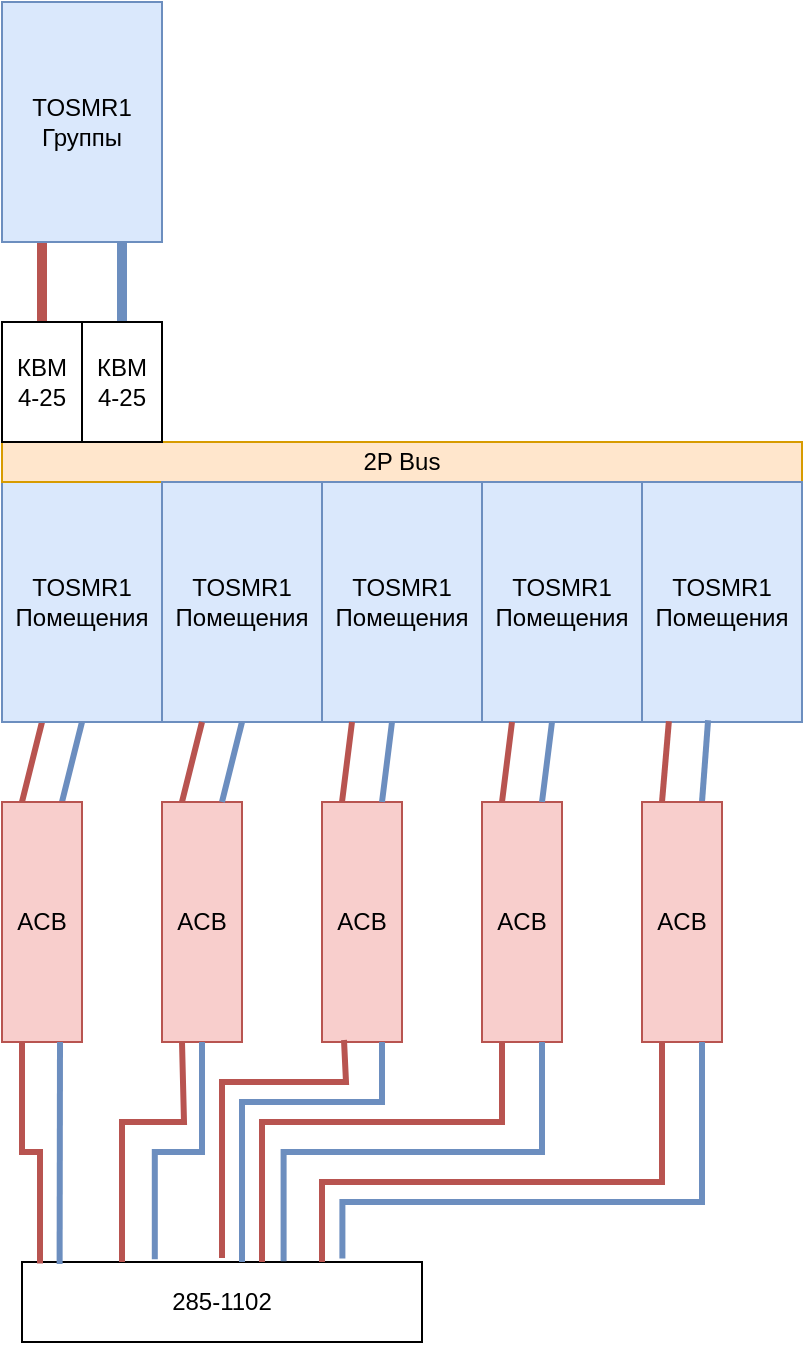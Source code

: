 <mxfile version="27.0.5">
  <diagram name="Страница — 1" id="Lk0OGgnOnNehuQ_2_h9s">
    <mxGraphModel dx="802" dy="837" grid="1" gridSize="10" guides="1" tooltips="1" connect="1" arrows="1" fold="1" page="1" pageScale="1" pageWidth="827" pageHeight="1169" math="0" shadow="0">
      <root>
        <mxCell id="0" />
        <mxCell id="1" parent="0" />
        <mxCell id="NCj0YiIx_4oLWzGMLxs--26" style="edgeStyle=orthogonalEdgeStyle;rounded=0;orthogonalLoop=1;jettySize=auto;html=1;exitX=0.25;exitY=1;exitDx=0;exitDy=0;entryX=0.5;entryY=0;entryDx=0;entryDy=0;fillColor=#f8cecc;strokeColor=#b85450;strokeWidth=5;endArrow=none;startFill=0;" edge="1" parent="1" source="NCj0YiIx_4oLWzGMLxs--2" target="NCj0YiIx_4oLWzGMLxs--23">
          <mxGeometry relative="1" as="geometry" />
        </mxCell>
        <mxCell id="NCj0YiIx_4oLWzGMLxs--27" style="edgeStyle=orthogonalEdgeStyle;rounded=0;orthogonalLoop=1;jettySize=auto;html=1;exitX=0.75;exitY=1;exitDx=0;exitDy=0;fillColor=#dae8fc;strokeColor=#6c8ebf;strokeWidth=5;endArrow=none;startFill=0;" edge="1" parent="1" source="NCj0YiIx_4oLWzGMLxs--2" target="NCj0YiIx_4oLWzGMLxs--24">
          <mxGeometry relative="1" as="geometry" />
        </mxCell>
        <mxCell id="NCj0YiIx_4oLWzGMLxs--2" value="TOSMR1&lt;br&gt;Группы" style="rounded=0;whiteSpace=wrap;html=1;fillColor=#dae8fc;strokeColor=#6c8ebf;" vertex="1" parent="1">
          <mxGeometry x="120" y="120" width="80" height="120" as="geometry" />
        </mxCell>
        <mxCell id="NCj0YiIx_4oLWzGMLxs--29" style="rounded=0;orthogonalLoop=1;jettySize=auto;html=1;exitX=0.25;exitY=1;exitDx=0;exitDy=0;entryX=0.25;entryY=0;entryDx=0;entryDy=0;endArrow=none;startFill=0;fillColor=#f8cecc;strokeColor=#b85450;strokeWidth=3;" edge="1" parent="1" source="NCj0YiIx_4oLWzGMLxs--3" target="NCj0YiIx_4oLWzGMLxs--9">
          <mxGeometry relative="1" as="geometry" />
        </mxCell>
        <mxCell id="NCj0YiIx_4oLWzGMLxs--30" style="rounded=0;orthogonalLoop=1;jettySize=auto;html=1;exitX=0.5;exitY=1;exitDx=0;exitDy=0;entryX=0.75;entryY=0;entryDx=0;entryDy=0;endArrow=none;startFill=0;fillColor=#dae8fc;strokeColor=#6c8ebf;strokeWidth=3;" edge="1" parent="1" source="NCj0YiIx_4oLWzGMLxs--3" target="NCj0YiIx_4oLWzGMLxs--9">
          <mxGeometry relative="1" as="geometry" />
        </mxCell>
        <mxCell id="NCj0YiIx_4oLWzGMLxs--3" value="TOSMR1&lt;br&gt;Помещения" style="rounded=0;whiteSpace=wrap;html=1;fillColor=#dae8fc;strokeColor=#6c8ebf;" vertex="1" parent="1">
          <mxGeometry x="120" y="360" width="80" height="120" as="geometry" />
        </mxCell>
        <mxCell id="NCj0YiIx_4oLWzGMLxs--8" value="2P Bus" style="rounded=0;whiteSpace=wrap;html=1;fillColor=#ffe6cc;strokeColor=#d79b00;" vertex="1" parent="1">
          <mxGeometry x="120" y="340" width="400" height="20" as="geometry" />
        </mxCell>
        <mxCell id="NCj0YiIx_4oLWzGMLxs--9" value="ACB" style="rounded=0;whiteSpace=wrap;html=1;fillColor=#f8cecc;strokeColor=#b85450;" vertex="1" parent="1">
          <mxGeometry x="120" y="520" width="40" height="120" as="geometry" />
        </mxCell>
        <mxCell id="NCj0YiIx_4oLWzGMLxs--14" value="TOSMR1&lt;br&gt;Помещения" style="rounded=0;whiteSpace=wrap;html=1;fillColor=#dae8fc;strokeColor=#6c8ebf;" vertex="1" parent="1">
          <mxGeometry x="200" y="360" width="80" height="120" as="geometry" />
        </mxCell>
        <mxCell id="NCj0YiIx_4oLWzGMLxs--15" value="TOSMR1&lt;br&gt;Помещения" style="rounded=0;whiteSpace=wrap;html=1;fillColor=#dae8fc;strokeColor=#6c8ebf;" vertex="1" parent="1">
          <mxGeometry x="280" y="360" width="80" height="120" as="geometry" />
        </mxCell>
        <mxCell id="NCj0YiIx_4oLWzGMLxs--16" value="TOSMR1&lt;br&gt;Помещения" style="rounded=0;whiteSpace=wrap;html=1;fillColor=#dae8fc;strokeColor=#6c8ebf;" vertex="1" parent="1">
          <mxGeometry x="360" y="360" width="80" height="120" as="geometry" />
        </mxCell>
        <mxCell id="NCj0YiIx_4oLWzGMLxs--17" value="TOSMR1&lt;br&gt;Помещения" style="rounded=0;whiteSpace=wrap;html=1;fillColor=#dae8fc;strokeColor=#6c8ebf;" vertex="1" parent="1">
          <mxGeometry x="440" y="360" width="80" height="120" as="geometry" />
        </mxCell>
        <mxCell id="NCj0YiIx_4oLWzGMLxs--18" value="ACB" style="rounded=0;whiteSpace=wrap;html=1;fillColor=#f8cecc;strokeColor=#b85450;" vertex="1" parent="1">
          <mxGeometry x="200" y="520" width="40" height="120" as="geometry" />
        </mxCell>
        <mxCell id="NCj0YiIx_4oLWzGMLxs--19" value="ACB" style="rounded=0;whiteSpace=wrap;html=1;fillColor=#f8cecc;strokeColor=#b85450;" vertex="1" parent="1">
          <mxGeometry x="280" y="520" width="40" height="120" as="geometry" />
        </mxCell>
        <mxCell id="NCj0YiIx_4oLWzGMLxs--22" value="285-1102" style="rounded=0;whiteSpace=wrap;html=1;" vertex="1" parent="1">
          <mxGeometry x="130" y="750" width="200" height="40" as="geometry" />
        </mxCell>
        <mxCell id="NCj0YiIx_4oLWzGMLxs--23" value="КВМ 4-25" style="rounded=0;whiteSpace=wrap;html=1;" vertex="1" parent="1">
          <mxGeometry x="120" y="280" width="40" height="60" as="geometry" />
        </mxCell>
        <mxCell id="NCj0YiIx_4oLWzGMLxs--24" value="КВМ 4-25" style="rounded=0;whiteSpace=wrap;html=1;" vertex="1" parent="1">
          <mxGeometry x="160" y="280" width="40" height="60" as="geometry" />
        </mxCell>
        <mxCell id="NCj0YiIx_4oLWzGMLxs--33" style="rounded=0;orthogonalLoop=1;jettySize=auto;html=1;exitX=0.25;exitY=1;exitDx=0;exitDy=0;entryX=0.25;entryY=0;entryDx=0;entryDy=0;endArrow=none;startFill=0;fillColor=#f8cecc;strokeColor=#b85450;strokeWidth=3;" edge="1" parent="1" target="NCj0YiIx_4oLWzGMLxs--18">
          <mxGeometry relative="1" as="geometry">
            <mxPoint x="220" y="480" as="sourcePoint" />
            <mxPoint x="210" y="520" as="targetPoint" />
          </mxGeometry>
        </mxCell>
        <mxCell id="NCj0YiIx_4oLWzGMLxs--34" style="rounded=0;orthogonalLoop=1;jettySize=auto;html=1;exitX=0.5;exitY=1;exitDx=0;exitDy=0;entryX=0.75;entryY=0;entryDx=0;entryDy=0;endArrow=none;startFill=0;fillColor=#dae8fc;strokeColor=#6c8ebf;strokeWidth=3;" edge="1" parent="1" target="NCj0YiIx_4oLWzGMLxs--18">
          <mxGeometry relative="1" as="geometry">
            <mxPoint x="240" y="480" as="sourcePoint" />
            <mxPoint x="230" y="520" as="targetPoint" />
          </mxGeometry>
        </mxCell>
        <mxCell id="NCj0YiIx_4oLWzGMLxs--36" style="rounded=0;orthogonalLoop=1;jettySize=auto;html=1;exitX=0.25;exitY=1;exitDx=0;exitDy=0;entryX=0.25;entryY=0;entryDx=0;entryDy=0;endArrow=none;startFill=0;fillColor=#f8cecc;strokeColor=#b85450;strokeWidth=3;" edge="1" parent="1" target="NCj0YiIx_4oLWzGMLxs--19">
          <mxGeometry relative="1" as="geometry">
            <mxPoint x="295" y="480" as="sourcePoint" />
            <mxPoint x="285" y="520" as="targetPoint" />
          </mxGeometry>
        </mxCell>
        <mxCell id="NCj0YiIx_4oLWzGMLxs--37" style="rounded=0;orthogonalLoop=1;jettySize=auto;html=1;exitX=0.5;exitY=1;exitDx=0;exitDy=0;endArrow=none;startFill=0;fillColor=#dae8fc;strokeColor=#6c8ebf;strokeWidth=3;entryX=0.75;entryY=0;entryDx=0;entryDy=0;" edge="1" parent="1" target="NCj0YiIx_4oLWzGMLxs--19">
          <mxGeometry relative="1" as="geometry">
            <mxPoint x="315" y="480" as="sourcePoint" />
            <mxPoint x="310" y="520" as="targetPoint" />
          </mxGeometry>
        </mxCell>
        <mxCell id="NCj0YiIx_4oLWzGMLxs--42" value="ACB" style="rounded=0;whiteSpace=wrap;html=1;fillColor=#f8cecc;strokeColor=#b85450;" vertex="1" parent="1">
          <mxGeometry x="360" y="520" width="40" height="120" as="geometry" />
        </mxCell>
        <mxCell id="NCj0YiIx_4oLWzGMLxs--43" style="rounded=0;orthogonalLoop=1;jettySize=auto;html=1;exitX=0.5;exitY=1;exitDx=0;exitDy=0;endArrow=none;startFill=0;fillColor=#dae8fc;strokeColor=#6c8ebf;strokeWidth=3;entryX=0.75;entryY=0;entryDx=0;entryDy=0;" edge="1" target="NCj0YiIx_4oLWzGMLxs--42" parent="1">
          <mxGeometry relative="1" as="geometry">
            <mxPoint x="395" y="480" as="sourcePoint" />
            <mxPoint x="390" y="520" as="targetPoint" />
          </mxGeometry>
        </mxCell>
        <mxCell id="NCj0YiIx_4oLWzGMLxs--44" style="rounded=0;orthogonalLoop=1;jettySize=auto;html=1;entryX=0.25;entryY=0;entryDx=0;entryDy=0;endArrow=none;startFill=0;fillColor=#f8cecc;strokeColor=#b85450;strokeWidth=3;" edge="1" target="NCj0YiIx_4oLWzGMLxs--42" parent="1">
          <mxGeometry relative="1" as="geometry">
            <mxPoint x="375" y="480" as="sourcePoint" />
            <mxPoint x="365" y="520" as="targetPoint" />
          </mxGeometry>
        </mxCell>
        <mxCell id="NCj0YiIx_4oLWzGMLxs--45" style="rounded=0;orthogonalLoop=1;jettySize=auto;html=1;exitX=0.168;exitY=0.997;exitDx=0;exitDy=0;entryX=0.25;entryY=0;entryDx=0;entryDy=0;endArrow=none;startFill=0;fillColor=#f8cecc;strokeColor=#b85450;strokeWidth=3;exitPerimeter=0;" edge="1" target="NCj0YiIx_4oLWzGMLxs--47" parent="1" source="NCj0YiIx_4oLWzGMLxs--17">
          <mxGeometry relative="1" as="geometry">
            <mxPoint x="445" y="480" as="sourcePoint" />
            <mxPoint x="435" y="520" as="targetPoint" />
          </mxGeometry>
        </mxCell>
        <mxCell id="NCj0YiIx_4oLWzGMLxs--46" style="rounded=0;orthogonalLoop=1;jettySize=auto;html=1;exitX=0.413;exitY=0.993;exitDx=0;exitDy=0;endArrow=none;startFill=0;fillColor=#dae8fc;strokeColor=#6c8ebf;strokeWidth=3;entryX=0.75;entryY=0;entryDx=0;entryDy=0;exitPerimeter=0;" edge="1" target="NCj0YiIx_4oLWzGMLxs--47" parent="1" source="NCj0YiIx_4oLWzGMLxs--17">
          <mxGeometry relative="1" as="geometry">
            <mxPoint x="465" y="480" as="sourcePoint" />
            <mxPoint x="460" y="520" as="targetPoint" />
          </mxGeometry>
        </mxCell>
        <mxCell id="NCj0YiIx_4oLWzGMLxs--47" value="ACB" style="rounded=0;whiteSpace=wrap;html=1;fillColor=#f8cecc;strokeColor=#b85450;" vertex="1" parent="1">
          <mxGeometry x="440" y="520" width="40" height="120" as="geometry" />
        </mxCell>
        <mxCell id="NCj0YiIx_4oLWzGMLxs--51" style="rounded=0;orthogonalLoop=1;jettySize=auto;html=1;exitX=0.25;exitY=1;exitDx=0;exitDy=0;entryX=0.045;entryY=0.02;entryDx=0;entryDy=0;endArrow=none;startFill=0;fillColor=#f8cecc;strokeColor=#b85450;strokeWidth=3;entryPerimeter=0;edgeStyle=orthogonalEdgeStyle;jumpStyle=gap;" edge="1" parent="1" source="NCj0YiIx_4oLWzGMLxs--9" target="NCj0YiIx_4oLWzGMLxs--22">
          <mxGeometry relative="1" as="geometry">
            <mxPoint x="160" y="660" as="sourcePoint" />
            <mxPoint x="150" y="700" as="targetPoint" />
          </mxGeometry>
        </mxCell>
        <mxCell id="NCj0YiIx_4oLWzGMLxs--52" style="rounded=0;orthogonalLoop=1;jettySize=auto;html=1;exitX=0.25;exitY=1;exitDx=0;exitDy=0;entryX=0.25;entryY=0;entryDx=0;entryDy=0;endArrow=none;startFill=0;fillColor=#f8cecc;strokeColor=#b85450;strokeWidth=3;edgeStyle=orthogonalEdgeStyle;jumpStyle=gap;" edge="1" parent="1" target="NCj0YiIx_4oLWzGMLxs--22">
          <mxGeometry relative="1" as="geometry">
            <mxPoint x="210" y="640" as="sourcePoint" />
            <mxPoint x="210" y="718" as="targetPoint" />
            <Array as="points">
              <mxPoint x="211" y="640" />
              <mxPoint x="211" y="680" />
              <mxPoint x="180" y="680" />
            </Array>
          </mxGeometry>
        </mxCell>
        <mxCell id="NCj0YiIx_4oLWzGMLxs--53" style="rounded=0;orthogonalLoop=1;jettySize=auto;html=1;exitX=0.25;exitY=1;exitDx=0;exitDy=0;endArrow=none;startFill=0;fillColor=#f8cecc;strokeColor=#b85450;strokeWidth=3;edgeStyle=orthogonalEdgeStyle;jumpStyle=gap;" edge="1" parent="1">
          <mxGeometry relative="1" as="geometry">
            <mxPoint x="291" y="639" as="sourcePoint" />
            <mxPoint x="230" y="748" as="targetPoint" />
            <Array as="points">
              <mxPoint x="292" y="639" />
              <mxPoint x="292" y="660" />
              <mxPoint x="230" y="660" />
              <mxPoint x="230" y="748" />
            </Array>
          </mxGeometry>
        </mxCell>
        <mxCell id="NCj0YiIx_4oLWzGMLxs--54" style="rounded=0;orthogonalLoop=1;jettySize=auto;html=1;exitX=0.25;exitY=1;exitDx=0;exitDy=0;endArrow=none;startFill=0;fillColor=#f8cecc;strokeColor=#b85450;strokeWidth=3;entryX=0.6;entryY=0;entryDx=0;entryDy=0;entryPerimeter=0;edgeStyle=orthogonalEdgeStyle;jumpStyle=gap;" edge="1" parent="1" source="NCj0YiIx_4oLWzGMLxs--42" target="NCj0YiIx_4oLWzGMLxs--22">
          <mxGeometry relative="1" as="geometry">
            <mxPoint x="301" y="649" as="sourcePoint" />
            <mxPoint x="301" y="738" as="targetPoint" />
            <Array as="points">
              <mxPoint x="370" y="680" />
              <mxPoint x="250" y="680" />
            </Array>
          </mxGeometry>
        </mxCell>
        <mxCell id="NCj0YiIx_4oLWzGMLxs--55" style="rounded=0;orthogonalLoop=1;jettySize=auto;html=1;exitX=0.25;exitY=1;exitDx=0;exitDy=0;endArrow=none;startFill=0;fillColor=#f8cecc;strokeColor=#b85450;strokeWidth=3;entryX=0.75;entryY=0;entryDx=0;entryDy=0;edgeStyle=orthogonalEdgeStyle;jumpStyle=gap;" edge="1" parent="1" source="NCj0YiIx_4oLWzGMLxs--47" target="NCj0YiIx_4oLWzGMLxs--22">
          <mxGeometry relative="1" as="geometry">
            <mxPoint x="380" y="650" as="sourcePoint" />
            <mxPoint x="280" y="730" as="targetPoint" />
            <Array as="points">
              <mxPoint x="450" y="710" />
              <mxPoint x="280" y="710" />
            </Array>
          </mxGeometry>
        </mxCell>
        <mxCell id="NCj0YiIx_4oLWzGMLxs--61" style="rounded=0;orthogonalLoop=1;jettySize=auto;html=1;entryX=0.094;entryY=0.026;entryDx=0;entryDy=0;endArrow=none;startFill=0;fillColor=#dae8fc;strokeColor=#6c8ebf;strokeWidth=3;entryPerimeter=0;edgeStyle=orthogonalEdgeStyle;jumpStyle=gap;" edge="1" parent="1" target="NCj0YiIx_4oLWzGMLxs--22">
          <mxGeometry relative="1" as="geometry">
            <mxPoint x="149" y="640" as="sourcePoint" />
            <mxPoint x="178.5" y="861" as="targetPoint" />
          </mxGeometry>
        </mxCell>
        <mxCell id="NCj0YiIx_4oLWzGMLxs--62" style="rounded=0;orthogonalLoop=1;jettySize=auto;html=1;exitX=0.5;exitY=1;exitDx=0;exitDy=0;entryX=0.332;entryY=-0.033;entryDx=0;entryDy=0;endArrow=none;startFill=0;fillColor=#dae8fc;strokeColor=#6c8ebf;strokeWidth=3;entryPerimeter=0;edgeStyle=orthogonalEdgeStyle;jumpStyle=gap;" edge="1" parent="1" source="NCj0YiIx_4oLWzGMLxs--18" target="NCj0YiIx_4oLWzGMLxs--22">
          <mxGeometry relative="1" as="geometry">
            <mxPoint x="179.5" y="800" as="sourcePoint" />
            <mxPoint x="188.5" y="871" as="targetPoint" />
          </mxGeometry>
        </mxCell>
        <mxCell id="NCj0YiIx_4oLWzGMLxs--63" style="rounded=0;orthogonalLoop=1;jettySize=auto;html=1;exitX=0.75;exitY=1;exitDx=0;exitDy=0;endArrow=none;startFill=0;fillColor=#dae8fc;strokeColor=#6c8ebf;strokeWidth=3;edgeStyle=orthogonalEdgeStyle;jumpStyle=gap;" edge="1" parent="1" source="NCj0YiIx_4oLWzGMLxs--19">
          <mxGeometry relative="1" as="geometry">
            <mxPoint x="189.5" y="810" as="sourcePoint" />
            <mxPoint x="240" y="750" as="targetPoint" />
            <Array as="points">
              <mxPoint x="310" y="670" />
              <mxPoint x="240" y="670" />
              <mxPoint x="240" y="750" />
            </Array>
          </mxGeometry>
        </mxCell>
        <mxCell id="NCj0YiIx_4oLWzGMLxs--64" style="rounded=0;orthogonalLoop=1;jettySize=auto;html=1;exitX=0.75;exitY=1;exitDx=0;exitDy=0;entryX=0.654;entryY=-0.01;entryDx=0;entryDy=0;endArrow=none;startFill=0;fillColor=#dae8fc;strokeColor=#6c8ebf;strokeWidth=3;entryPerimeter=0;edgeStyle=orthogonalEdgeStyle;jumpStyle=gap;" edge="1" parent="1" source="NCj0YiIx_4oLWzGMLxs--42" target="NCj0YiIx_4oLWzGMLxs--22">
          <mxGeometry relative="1" as="geometry">
            <mxPoint x="199.5" y="820" as="sourcePoint" />
            <mxPoint x="208.5" y="891" as="targetPoint" />
          </mxGeometry>
        </mxCell>
        <mxCell id="NCj0YiIx_4oLWzGMLxs--65" style="rounded=0;orthogonalLoop=1;jettySize=auto;html=1;exitX=0.75;exitY=1;exitDx=0;exitDy=0;entryX=0.801;entryY=-0.045;entryDx=0;entryDy=0;endArrow=none;startFill=0;fillColor=#dae8fc;strokeColor=#6c8ebf;strokeWidth=3;entryPerimeter=0;edgeStyle=orthogonalEdgeStyle;jumpStyle=arc;" edge="1" parent="1" source="NCj0YiIx_4oLWzGMLxs--47" target="NCj0YiIx_4oLWzGMLxs--22">
          <mxGeometry relative="1" as="geometry">
            <mxPoint x="209.5" y="830" as="sourcePoint" />
            <mxPoint x="218.5" y="901" as="targetPoint" />
            <Array as="points">
              <mxPoint x="470" y="720" />
              <mxPoint x="290" y="720" />
            </Array>
          </mxGeometry>
        </mxCell>
      </root>
    </mxGraphModel>
  </diagram>
</mxfile> 